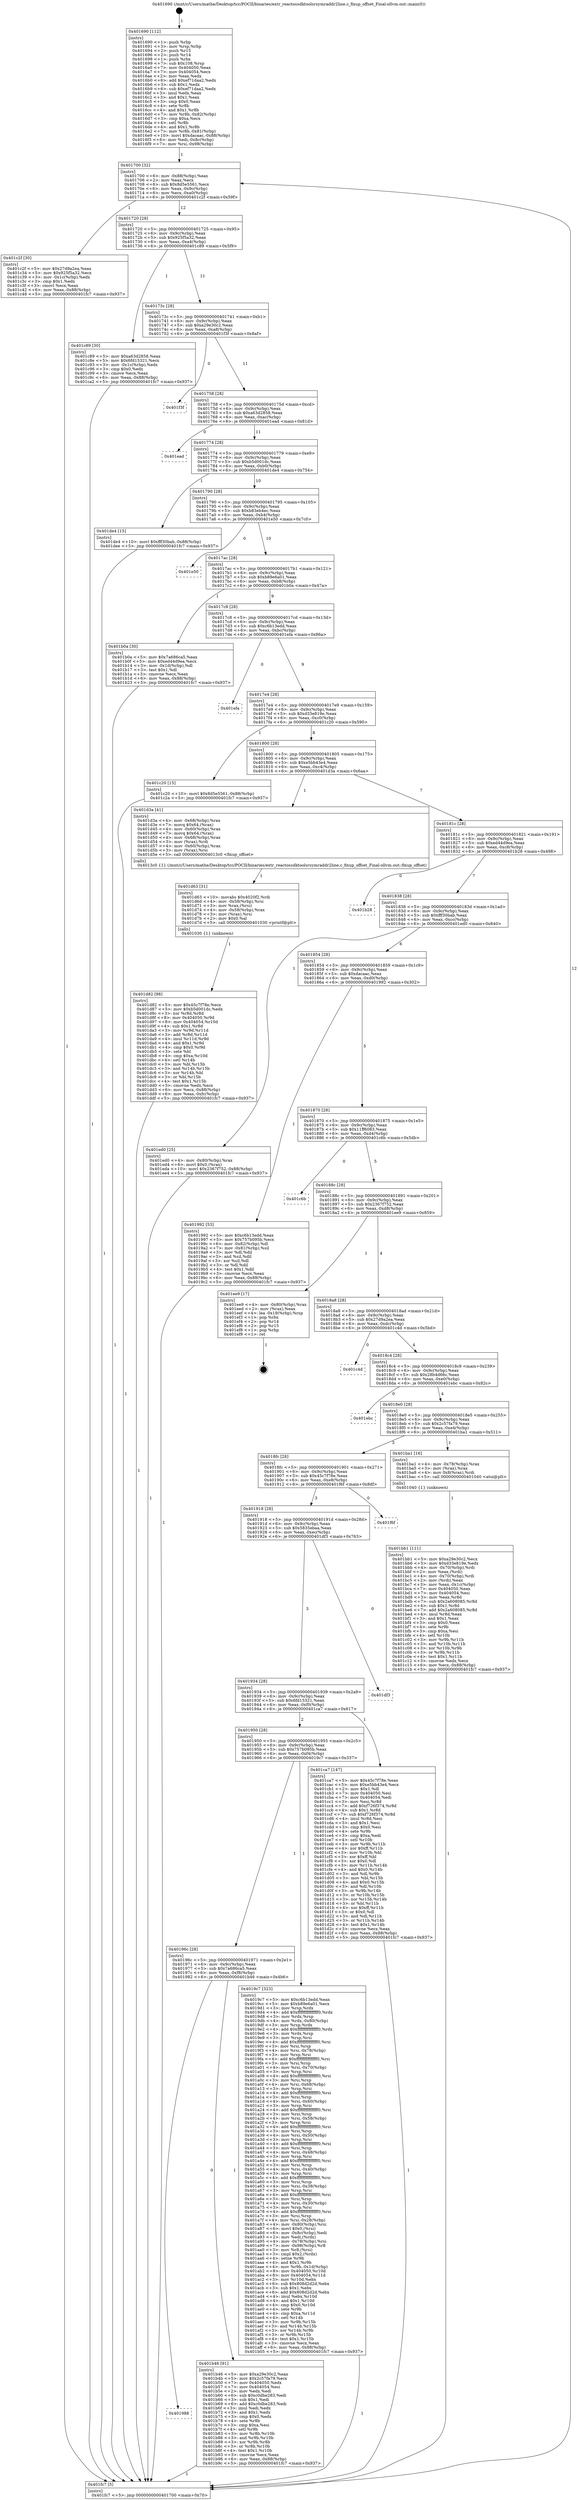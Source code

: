 digraph "0x401690" {
  label = "0x401690 (/mnt/c/Users/mathe/Desktop/tcc/POCII/binaries/extr_reactossdktoolsrsymraddr2line.c_fixup_offset_Final-ollvm.out::main(0))"
  labelloc = "t"
  node[shape=record]

  Entry [label="",width=0.3,height=0.3,shape=circle,fillcolor=black,style=filled]
  "0x401700" [label="{
     0x401700 [32]\l
     | [instrs]\l
     &nbsp;&nbsp;0x401700 \<+6\>: mov -0x88(%rbp),%eax\l
     &nbsp;&nbsp;0x401706 \<+2\>: mov %eax,%ecx\l
     &nbsp;&nbsp;0x401708 \<+6\>: sub $0x8d5e5561,%ecx\l
     &nbsp;&nbsp;0x40170e \<+6\>: mov %eax,-0x9c(%rbp)\l
     &nbsp;&nbsp;0x401714 \<+6\>: mov %ecx,-0xa0(%rbp)\l
     &nbsp;&nbsp;0x40171a \<+6\>: je 0000000000401c2f \<main+0x59f\>\l
  }"]
  "0x401c2f" [label="{
     0x401c2f [30]\l
     | [instrs]\l
     &nbsp;&nbsp;0x401c2f \<+5\>: mov $0x27d9a2ea,%eax\l
     &nbsp;&nbsp;0x401c34 \<+5\>: mov $0x925f5a32,%ecx\l
     &nbsp;&nbsp;0x401c39 \<+3\>: mov -0x1c(%rbp),%edx\l
     &nbsp;&nbsp;0x401c3c \<+3\>: cmp $0x1,%edx\l
     &nbsp;&nbsp;0x401c3f \<+3\>: cmovl %ecx,%eax\l
     &nbsp;&nbsp;0x401c42 \<+6\>: mov %eax,-0x88(%rbp)\l
     &nbsp;&nbsp;0x401c48 \<+5\>: jmp 0000000000401fc7 \<main+0x937\>\l
  }"]
  "0x401720" [label="{
     0x401720 [28]\l
     | [instrs]\l
     &nbsp;&nbsp;0x401720 \<+5\>: jmp 0000000000401725 \<main+0x95\>\l
     &nbsp;&nbsp;0x401725 \<+6\>: mov -0x9c(%rbp),%eax\l
     &nbsp;&nbsp;0x40172b \<+5\>: sub $0x925f5a32,%eax\l
     &nbsp;&nbsp;0x401730 \<+6\>: mov %eax,-0xa4(%rbp)\l
     &nbsp;&nbsp;0x401736 \<+6\>: je 0000000000401c89 \<main+0x5f9\>\l
  }"]
  Exit [label="",width=0.3,height=0.3,shape=circle,fillcolor=black,style=filled,peripheries=2]
  "0x401c89" [label="{
     0x401c89 [30]\l
     | [instrs]\l
     &nbsp;&nbsp;0x401c89 \<+5\>: mov $0xa63d2858,%eax\l
     &nbsp;&nbsp;0x401c8e \<+5\>: mov $0x6fd15321,%ecx\l
     &nbsp;&nbsp;0x401c93 \<+3\>: mov -0x1c(%rbp),%edx\l
     &nbsp;&nbsp;0x401c96 \<+3\>: cmp $0x0,%edx\l
     &nbsp;&nbsp;0x401c99 \<+3\>: cmove %ecx,%eax\l
     &nbsp;&nbsp;0x401c9c \<+6\>: mov %eax,-0x88(%rbp)\l
     &nbsp;&nbsp;0x401ca2 \<+5\>: jmp 0000000000401fc7 \<main+0x937\>\l
  }"]
  "0x40173c" [label="{
     0x40173c [28]\l
     | [instrs]\l
     &nbsp;&nbsp;0x40173c \<+5\>: jmp 0000000000401741 \<main+0xb1\>\l
     &nbsp;&nbsp;0x401741 \<+6\>: mov -0x9c(%rbp),%eax\l
     &nbsp;&nbsp;0x401747 \<+5\>: sub $0xa29e30c2,%eax\l
     &nbsp;&nbsp;0x40174c \<+6\>: mov %eax,-0xa8(%rbp)\l
     &nbsp;&nbsp;0x401752 \<+6\>: je 0000000000401f3f \<main+0x8af\>\l
  }"]
  "0x401d82" [label="{
     0x401d82 [98]\l
     | [instrs]\l
     &nbsp;&nbsp;0x401d82 \<+5\>: mov $0x45c7f78e,%ecx\l
     &nbsp;&nbsp;0x401d87 \<+5\>: mov $0xb5d001dc,%edx\l
     &nbsp;&nbsp;0x401d8c \<+3\>: xor %r8d,%r8d\l
     &nbsp;&nbsp;0x401d8f \<+8\>: mov 0x404050,%r9d\l
     &nbsp;&nbsp;0x401d97 \<+8\>: mov 0x404054,%r10d\l
     &nbsp;&nbsp;0x401d9f \<+4\>: sub $0x1,%r8d\l
     &nbsp;&nbsp;0x401da3 \<+3\>: mov %r9d,%r11d\l
     &nbsp;&nbsp;0x401da6 \<+3\>: add %r8d,%r11d\l
     &nbsp;&nbsp;0x401da9 \<+4\>: imul %r11d,%r9d\l
     &nbsp;&nbsp;0x401dad \<+4\>: and $0x1,%r9d\l
     &nbsp;&nbsp;0x401db1 \<+4\>: cmp $0x0,%r9d\l
     &nbsp;&nbsp;0x401db5 \<+3\>: sete %bl\l
     &nbsp;&nbsp;0x401db8 \<+4\>: cmp $0xa,%r10d\l
     &nbsp;&nbsp;0x401dbc \<+4\>: setl %r14b\l
     &nbsp;&nbsp;0x401dc0 \<+3\>: mov %bl,%r15b\l
     &nbsp;&nbsp;0x401dc3 \<+3\>: and %r14b,%r15b\l
     &nbsp;&nbsp;0x401dc6 \<+3\>: xor %r14b,%bl\l
     &nbsp;&nbsp;0x401dc9 \<+3\>: or %bl,%r15b\l
     &nbsp;&nbsp;0x401dcc \<+4\>: test $0x1,%r15b\l
     &nbsp;&nbsp;0x401dd0 \<+3\>: cmovne %edx,%ecx\l
     &nbsp;&nbsp;0x401dd3 \<+6\>: mov %ecx,-0x88(%rbp)\l
     &nbsp;&nbsp;0x401dd9 \<+6\>: mov %eax,-0xfc(%rbp)\l
     &nbsp;&nbsp;0x401ddf \<+5\>: jmp 0000000000401fc7 \<main+0x937\>\l
  }"]
  "0x401f3f" [label="{
     0x401f3f\l
  }", style=dashed]
  "0x401758" [label="{
     0x401758 [28]\l
     | [instrs]\l
     &nbsp;&nbsp;0x401758 \<+5\>: jmp 000000000040175d \<main+0xcd\>\l
     &nbsp;&nbsp;0x40175d \<+6\>: mov -0x9c(%rbp),%eax\l
     &nbsp;&nbsp;0x401763 \<+5\>: sub $0xa63d2858,%eax\l
     &nbsp;&nbsp;0x401768 \<+6\>: mov %eax,-0xac(%rbp)\l
     &nbsp;&nbsp;0x40176e \<+6\>: je 0000000000401ead \<main+0x81d\>\l
  }"]
  "0x401d63" [label="{
     0x401d63 [31]\l
     | [instrs]\l
     &nbsp;&nbsp;0x401d63 \<+10\>: movabs $0x4020f2,%rdi\l
     &nbsp;&nbsp;0x401d6d \<+4\>: mov -0x58(%rbp),%rsi\l
     &nbsp;&nbsp;0x401d71 \<+3\>: mov %rax,(%rsi)\l
     &nbsp;&nbsp;0x401d74 \<+4\>: mov -0x58(%rbp),%rax\l
     &nbsp;&nbsp;0x401d78 \<+3\>: mov (%rax),%rsi\l
     &nbsp;&nbsp;0x401d7b \<+2\>: mov $0x0,%al\l
     &nbsp;&nbsp;0x401d7d \<+5\>: call 0000000000401030 \<printf@plt\>\l
     | [calls]\l
     &nbsp;&nbsp;0x401030 \{1\} (unknown)\l
  }"]
  "0x401ead" [label="{
     0x401ead\l
  }", style=dashed]
  "0x401774" [label="{
     0x401774 [28]\l
     | [instrs]\l
     &nbsp;&nbsp;0x401774 \<+5\>: jmp 0000000000401779 \<main+0xe9\>\l
     &nbsp;&nbsp;0x401779 \<+6\>: mov -0x9c(%rbp),%eax\l
     &nbsp;&nbsp;0x40177f \<+5\>: sub $0xb5d001dc,%eax\l
     &nbsp;&nbsp;0x401784 \<+6\>: mov %eax,-0xb0(%rbp)\l
     &nbsp;&nbsp;0x40178a \<+6\>: je 0000000000401de4 \<main+0x754\>\l
  }"]
  "0x401bb1" [label="{
     0x401bb1 [111]\l
     | [instrs]\l
     &nbsp;&nbsp;0x401bb1 \<+5\>: mov $0xa29e30c2,%ecx\l
     &nbsp;&nbsp;0x401bb6 \<+5\>: mov $0xd33e819e,%edx\l
     &nbsp;&nbsp;0x401bbb \<+4\>: mov -0x70(%rbp),%rdi\l
     &nbsp;&nbsp;0x401bbf \<+2\>: mov %eax,(%rdi)\l
     &nbsp;&nbsp;0x401bc1 \<+4\>: mov -0x70(%rbp),%rdi\l
     &nbsp;&nbsp;0x401bc5 \<+2\>: mov (%rdi),%eax\l
     &nbsp;&nbsp;0x401bc7 \<+3\>: mov %eax,-0x1c(%rbp)\l
     &nbsp;&nbsp;0x401bca \<+7\>: mov 0x404050,%eax\l
     &nbsp;&nbsp;0x401bd1 \<+7\>: mov 0x404054,%esi\l
     &nbsp;&nbsp;0x401bd8 \<+3\>: mov %eax,%r8d\l
     &nbsp;&nbsp;0x401bdb \<+7\>: sub $0x2a608085,%r8d\l
     &nbsp;&nbsp;0x401be2 \<+4\>: sub $0x1,%r8d\l
     &nbsp;&nbsp;0x401be6 \<+7\>: add $0x2a608085,%r8d\l
     &nbsp;&nbsp;0x401bed \<+4\>: imul %r8d,%eax\l
     &nbsp;&nbsp;0x401bf1 \<+3\>: and $0x1,%eax\l
     &nbsp;&nbsp;0x401bf4 \<+3\>: cmp $0x0,%eax\l
     &nbsp;&nbsp;0x401bf7 \<+4\>: sete %r9b\l
     &nbsp;&nbsp;0x401bfb \<+3\>: cmp $0xa,%esi\l
     &nbsp;&nbsp;0x401bfe \<+4\>: setl %r10b\l
     &nbsp;&nbsp;0x401c02 \<+3\>: mov %r9b,%r11b\l
     &nbsp;&nbsp;0x401c05 \<+3\>: and %r10b,%r11b\l
     &nbsp;&nbsp;0x401c08 \<+3\>: xor %r10b,%r9b\l
     &nbsp;&nbsp;0x401c0b \<+3\>: or %r9b,%r11b\l
     &nbsp;&nbsp;0x401c0e \<+4\>: test $0x1,%r11b\l
     &nbsp;&nbsp;0x401c12 \<+3\>: cmovne %edx,%ecx\l
     &nbsp;&nbsp;0x401c15 \<+6\>: mov %ecx,-0x88(%rbp)\l
     &nbsp;&nbsp;0x401c1b \<+5\>: jmp 0000000000401fc7 \<main+0x937\>\l
  }"]
  "0x401de4" [label="{
     0x401de4 [15]\l
     | [instrs]\l
     &nbsp;&nbsp;0x401de4 \<+10\>: movl $0xfff30bab,-0x88(%rbp)\l
     &nbsp;&nbsp;0x401dee \<+5\>: jmp 0000000000401fc7 \<main+0x937\>\l
  }"]
  "0x401790" [label="{
     0x401790 [28]\l
     | [instrs]\l
     &nbsp;&nbsp;0x401790 \<+5\>: jmp 0000000000401795 \<main+0x105\>\l
     &nbsp;&nbsp;0x401795 \<+6\>: mov -0x9c(%rbp),%eax\l
     &nbsp;&nbsp;0x40179b \<+5\>: sub $0xb83eb4ec,%eax\l
     &nbsp;&nbsp;0x4017a0 \<+6\>: mov %eax,-0xb4(%rbp)\l
     &nbsp;&nbsp;0x4017a6 \<+6\>: je 0000000000401e50 \<main+0x7c0\>\l
  }"]
  "0x401988" [label="{
     0x401988\l
  }", style=dashed]
  "0x401e50" [label="{
     0x401e50\l
  }", style=dashed]
  "0x4017ac" [label="{
     0x4017ac [28]\l
     | [instrs]\l
     &nbsp;&nbsp;0x4017ac \<+5\>: jmp 00000000004017b1 \<main+0x121\>\l
     &nbsp;&nbsp;0x4017b1 \<+6\>: mov -0x9c(%rbp),%eax\l
     &nbsp;&nbsp;0x4017b7 \<+5\>: sub $0xb89e6a01,%eax\l
     &nbsp;&nbsp;0x4017bc \<+6\>: mov %eax,-0xb8(%rbp)\l
     &nbsp;&nbsp;0x4017c2 \<+6\>: je 0000000000401b0a \<main+0x47a\>\l
  }"]
  "0x401b46" [label="{
     0x401b46 [91]\l
     | [instrs]\l
     &nbsp;&nbsp;0x401b46 \<+5\>: mov $0xa29e30c2,%eax\l
     &nbsp;&nbsp;0x401b4b \<+5\>: mov $0x2c57fa79,%ecx\l
     &nbsp;&nbsp;0x401b50 \<+7\>: mov 0x404050,%edx\l
     &nbsp;&nbsp;0x401b57 \<+7\>: mov 0x404054,%esi\l
     &nbsp;&nbsp;0x401b5e \<+2\>: mov %edx,%edi\l
     &nbsp;&nbsp;0x401b60 \<+6\>: sub $0xc0dbe283,%edi\l
     &nbsp;&nbsp;0x401b66 \<+3\>: sub $0x1,%edi\l
     &nbsp;&nbsp;0x401b69 \<+6\>: add $0xc0dbe283,%edi\l
     &nbsp;&nbsp;0x401b6f \<+3\>: imul %edi,%edx\l
     &nbsp;&nbsp;0x401b72 \<+3\>: and $0x1,%edx\l
     &nbsp;&nbsp;0x401b75 \<+3\>: cmp $0x0,%edx\l
     &nbsp;&nbsp;0x401b78 \<+4\>: sete %r8b\l
     &nbsp;&nbsp;0x401b7c \<+3\>: cmp $0xa,%esi\l
     &nbsp;&nbsp;0x401b7f \<+4\>: setl %r9b\l
     &nbsp;&nbsp;0x401b83 \<+3\>: mov %r8b,%r10b\l
     &nbsp;&nbsp;0x401b86 \<+3\>: and %r9b,%r10b\l
     &nbsp;&nbsp;0x401b89 \<+3\>: xor %r9b,%r8b\l
     &nbsp;&nbsp;0x401b8c \<+3\>: or %r8b,%r10b\l
     &nbsp;&nbsp;0x401b8f \<+4\>: test $0x1,%r10b\l
     &nbsp;&nbsp;0x401b93 \<+3\>: cmovne %ecx,%eax\l
     &nbsp;&nbsp;0x401b96 \<+6\>: mov %eax,-0x88(%rbp)\l
     &nbsp;&nbsp;0x401b9c \<+5\>: jmp 0000000000401fc7 \<main+0x937\>\l
  }"]
  "0x401b0a" [label="{
     0x401b0a [30]\l
     | [instrs]\l
     &nbsp;&nbsp;0x401b0a \<+5\>: mov $0x7a686ca5,%eax\l
     &nbsp;&nbsp;0x401b0f \<+5\>: mov $0xed44d9ea,%ecx\l
     &nbsp;&nbsp;0x401b14 \<+3\>: mov -0x1d(%rbp),%dl\l
     &nbsp;&nbsp;0x401b17 \<+3\>: test $0x1,%dl\l
     &nbsp;&nbsp;0x401b1a \<+3\>: cmovne %ecx,%eax\l
     &nbsp;&nbsp;0x401b1d \<+6\>: mov %eax,-0x88(%rbp)\l
     &nbsp;&nbsp;0x401b23 \<+5\>: jmp 0000000000401fc7 \<main+0x937\>\l
  }"]
  "0x4017c8" [label="{
     0x4017c8 [28]\l
     | [instrs]\l
     &nbsp;&nbsp;0x4017c8 \<+5\>: jmp 00000000004017cd \<main+0x13d\>\l
     &nbsp;&nbsp;0x4017cd \<+6\>: mov -0x9c(%rbp),%eax\l
     &nbsp;&nbsp;0x4017d3 \<+5\>: sub $0xc6b13edd,%eax\l
     &nbsp;&nbsp;0x4017d8 \<+6\>: mov %eax,-0xbc(%rbp)\l
     &nbsp;&nbsp;0x4017de \<+6\>: je 0000000000401efa \<main+0x86a\>\l
  }"]
  "0x40196c" [label="{
     0x40196c [28]\l
     | [instrs]\l
     &nbsp;&nbsp;0x40196c \<+5\>: jmp 0000000000401971 \<main+0x2e1\>\l
     &nbsp;&nbsp;0x401971 \<+6\>: mov -0x9c(%rbp),%eax\l
     &nbsp;&nbsp;0x401977 \<+5\>: sub $0x7a686ca5,%eax\l
     &nbsp;&nbsp;0x40197c \<+6\>: mov %eax,-0xf8(%rbp)\l
     &nbsp;&nbsp;0x401982 \<+6\>: je 0000000000401b46 \<main+0x4b6\>\l
  }"]
  "0x401efa" [label="{
     0x401efa\l
  }", style=dashed]
  "0x4017e4" [label="{
     0x4017e4 [28]\l
     | [instrs]\l
     &nbsp;&nbsp;0x4017e4 \<+5\>: jmp 00000000004017e9 \<main+0x159\>\l
     &nbsp;&nbsp;0x4017e9 \<+6\>: mov -0x9c(%rbp),%eax\l
     &nbsp;&nbsp;0x4017ef \<+5\>: sub $0xd33e819e,%eax\l
     &nbsp;&nbsp;0x4017f4 \<+6\>: mov %eax,-0xc0(%rbp)\l
     &nbsp;&nbsp;0x4017fa \<+6\>: je 0000000000401c20 \<main+0x590\>\l
  }"]
  "0x4019c7" [label="{
     0x4019c7 [323]\l
     | [instrs]\l
     &nbsp;&nbsp;0x4019c7 \<+5\>: mov $0xc6b13edd,%eax\l
     &nbsp;&nbsp;0x4019cc \<+5\>: mov $0xb89e6a01,%ecx\l
     &nbsp;&nbsp;0x4019d1 \<+3\>: mov %rsp,%rdx\l
     &nbsp;&nbsp;0x4019d4 \<+4\>: add $0xfffffffffffffff0,%rdx\l
     &nbsp;&nbsp;0x4019d8 \<+3\>: mov %rdx,%rsp\l
     &nbsp;&nbsp;0x4019db \<+4\>: mov %rdx,-0x80(%rbp)\l
     &nbsp;&nbsp;0x4019df \<+3\>: mov %rsp,%rdx\l
     &nbsp;&nbsp;0x4019e2 \<+4\>: add $0xfffffffffffffff0,%rdx\l
     &nbsp;&nbsp;0x4019e6 \<+3\>: mov %rdx,%rsp\l
     &nbsp;&nbsp;0x4019e9 \<+3\>: mov %rsp,%rsi\l
     &nbsp;&nbsp;0x4019ec \<+4\>: add $0xfffffffffffffff0,%rsi\l
     &nbsp;&nbsp;0x4019f0 \<+3\>: mov %rsi,%rsp\l
     &nbsp;&nbsp;0x4019f3 \<+4\>: mov %rsi,-0x78(%rbp)\l
     &nbsp;&nbsp;0x4019f7 \<+3\>: mov %rsp,%rsi\l
     &nbsp;&nbsp;0x4019fa \<+4\>: add $0xfffffffffffffff0,%rsi\l
     &nbsp;&nbsp;0x4019fe \<+3\>: mov %rsi,%rsp\l
     &nbsp;&nbsp;0x401a01 \<+4\>: mov %rsi,-0x70(%rbp)\l
     &nbsp;&nbsp;0x401a05 \<+3\>: mov %rsp,%rsi\l
     &nbsp;&nbsp;0x401a08 \<+4\>: add $0xfffffffffffffff0,%rsi\l
     &nbsp;&nbsp;0x401a0c \<+3\>: mov %rsi,%rsp\l
     &nbsp;&nbsp;0x401a0f \<+4\>: mov %rsi,-0x68(%rbp)\l
     &nbsp;&nbsp;0x401a13 \<+3\>: mov %rsp,%rsi\l
     &nbsp;&nbsp;0x401a16 \<+4\>: add $0xfffffffffffffff0,%rsi\l
     &nbsp;&nbsp;0x401a1a \<+3\>: mov %rsi,%rsp\l
     &nbsp;&nbsp;0x401a1d \<+4\>: mov %rsi,-0x60(%rbp)\l
     &nbsp;&nbsp;0x401a21 \<+3\>: mov %rsp,%rsi\l
     &nbsp;&nbsp;0x401a24 \<+4\>: add $0xfffffffffffffff0,%rsi\l
     &nbsp;&nbsp;0x401a28 \<+3\>: mov %rsi,%rsp\l
     &nbsp;&nbsp;0x401a2b \<+4\>: mov %rsi,-0x58(%rbp)\l
     &nbsp;&nbsp;0x401a2f \<+3\>: mov %rsp,%rsi\l
     &nbsp;&nbsp;0x401a32 \<+4\>: add $0xfffffffffffffff0,%rsi\l
     &nbsp;&nbsp;0x401a36 \<+3\>: mov %rsi,%rsp\l
     &nbsp;&nbsp;0x401a39 \<+4\>: mov %rsi,-0x50(%rbp)\l
     &nbsp;&nbsp;0x401a3d \<+3\>: mov %rsp,%rsi\l
     &nbsp;&nbsp;0x401a40 \<+4\>: add $0xfffffffffffffff0,%rsi\l
     &nbsp;&nbsp;0x401a44 \<+3\>: mov %rsi,%rsp\l
     &nbsp;&nbsp;0x401a47 \<+4\>: mov %rsi,-0x48(%rbp)\l
     &nbsp;&nbsp;0x401a4b \<+3\>: mov %rsp,%rsi\l
     &nbsp;&nbsp;0x401a4e \<+4\>: add $0xfffffffffffffff0,%rsi\l
     &nbsp;&nbsp;0x401a52 \<+3\>: mov %rsi,%rsp\l
     &nbsp;&nbsp;0x401a55 \<+4\>: mov %rsi,-0x40(%rbp)\l
     &nbsp;&nbsp;0x401a59 \<+3\>: mov %rsp,%rsi\l
     &nbsp;&nbsp;0x401a5c \<+4\>: add $0xfffffffffffffff0,%rsi\l
     &nbsp;&nbsp;0x401a60 \<+3\>: mov %rsi,%rsp\l
     &nbsp;&nbsp;0x401a63 \<+4\>: mov %rsi,-0x38(%rbp)\l
     &nbsp;&nbsp;0x401a67 \<+3\>: mov %rsp,%rsi\l
     &nbsp;&nbsp;0x401a6a \<+4\>: add $0xfffffffffffffff0,%rsi\l
     &nbsp;&nbsp;0x401a6e \<+3\>: mov %rsi,%rsp\l
     &nbsp;&nbsp;0x401a71 \<+4\>: mov %rsi,-0x30(%rbp)\l
     &nbsp;&nbsp;0x401a75 \<+3\>: mov %rsp,%rsi\l
     &nbsp;&nbsp;0x401a78 \<+4\>: add $0xfffffffffffffff0,%rsi\l
     &nbsp;&nbsp;0x401a7c \<+3\>: mov %rsi,%rsp\l
     &nbsp;&nbsp;0x401a7f \<+4\>: mov %rsi,-0x28(%rbp)\l
     &nbsp;&nbsp;0x401a83 \<+4\>: mov -0x80(%rbp),%rsi\l
     &nbsp;&nbsp;0x401a87 \<+6\>: movl $0x0,(%rsi)\l
     &nbsp;&nbsp;0x401a8d \<+6\>: mov -0x8c(%rbp),%edi\l
     &nbsp;&nbsp;0x401a93 \<+2\>: mov %edi,(%rdx)\l
     &nbsp;&nbsp;0x401a95 \<+4\>: mov -0x78(%rbp),%rsi\l
     &nbsp;&nbsp;0x401a99 \<+7\>: mov -0x98(%rbp),%r8\l
     &nbsp;&nbsp;0x401aa0 \<+3\>: mov %r8,(%rsi)\l
     &nbsp;&nbsp;0x401aa3 \<+3\>: cmpl $0x2,(%rdx)\l
     &nbsp;&nbsp;0x401aa6 \<+4\>: setne %r9b\l
     &nbsp;&nbsp;0x401aaa \<+4\>: and $0x1,%r9b\l
     &nbsp;&nbsp;0x401aae \<+4\>: mov %r9b,-0x1d(%rbp)\l
     &nbsp;&nbsp;0x401ab2 \<+8\>: mov 0x404050,%r10d\l
     &nbsp;&nbsp;0x401aba \<+8\>: mov 0x404054,%r11d\l
     &nbsp;&nbsp;0x401ac2 \<+3\>: mov %r10d,%ebx\l
     &nbsp;&nbsp;0x401ac5 \<+6\>: sub $0x808d2d2d,%ebx\l
     &nbsp;&nbsp;0x401acb \<+3\>: sub $0x1,%ebx\l
     &nbsp;&nbsp;0x401ace \<+6\>: add $0x808d2d2d,%ebx\l
     &nbsp;&nbsp;0x401ad4 \<+4\>: imul %ebx,%r10d\l
     &nbsp;&nbsp;0x401ad8 \<+4\>: and $0x1,%r10d\l
     &nbsp;&nbsp;0x401adc \<+4\>: cmp $0x0,%r10d\l
     &nbsp;&nbsp;0x401ae0 \<+4\>: sete %r9b\l
     &nbsp;&nbsp;0x401ae4 \<+4\>: cmp $0xa,%r11d\l
     &nbsp;&nbsp;0x401ae8 \<+4\>: setl %r14b\l
     &nbsp;&nbsp;0x401aec \<+3\>: mov %r9b,%r15b\l
     &nbsp;&nbsp;0x401aef \<+3\>: and %r14b,%r15b\l
     &nbsp;&nbsp;0x401af2 \<+3\>: xor %r14b,%r9b\l
     &nbsp;&nbsp;0x401af5 \<+3\>: or %r9b,%r15b\l
     &nbsp;&nbsp;0x401af8 \<+4\>: test $0x1,%r15b\l
     &nbsp;&nbsp;0x401afc \<+3\>: cmovne %ecx,%eax\l
     &nbsp;&nbsp;0x401aff \<+6\>: mov %eax,-0x88(%rbp)\l
     &nbsp;&nbsp;0x401b05 \<+5\>: jmp 0000000000401fc7 \<main+0x937\>\l
  }"]
  "0x401c20" [label="{
     0x401c20 [15]\l
     | [instrs]\l
     &nbsp;&nbsp;0x401c20 \<+10\>: movl $0x8d5e5561,-0x88(%rbp)\l
     &nbsp;&nbsp;0x401c2a \<+5\>: jmp 0000000000401fc7 \<main+0x937\>\l
  }"]
  "0x401800" [label="{
     0x401800 [28]\l
     | [instrs]\l
     &nbsp;&nbsp;0x401800 \<+5\>: jmp 0000000000401805 \<main+0x175\>\l
     &nbsp;&nbsp;0x401805 \<+6\>: mov -0x9c(%rbp),%eax\l
     &nbsp;&nbsp;0x40180b \<+5\>: sub $0xe5bb43e4,%eax\l
     &nbsp;&nbsp;0x401810 \<+6\>: mov %eax,-0xc4(%rbp)\l
     &nbsp;&nbsp;0x401816 \<+6\>: je 0000000000401d3a \<main+0x6aa\>\l
  }"]
  "0x401950" [label="{
     0x401950 [28]\l
     | [instrs]\l
     &nbsp;&nbsp;0x401950 \<+5\>: jmp 0000000000401955 \<main+0x2c5\>\l
     &nbsp;&nbsp;0x401955 \<+6\>: mov -0x9c(%rbp),%eax\l
     &nbsp;&nbsp;0x40195b \<+5\>: sub $0x757b095b,%eax\l
     &nbsp;&nbsp;0x401960 \<+6\>: mov %eax,-0xf4(%rbp)\l
     &nbsp;&nbsp;0x401966 \<+6\>: je 00000000004019c7 \<main+0x337\>\l
  }"]
  "0x401d3a" [label="{
     0x401d3a [41]\l
     | [instrs]\l
     &nbsp;&nbsp;0x401d3a \<+4\>: mov -0x68(%rbp),%rax\l
     &nbsp;&nbsp;0x401d3e \<+7\>: movq $0x64,(%rax)\l
     &nbsp;&nbsp;0x401d45 \<+4\>: mov -0x60(%rbp),%rax\l
     &nbsp;&nbsp;0x401d49 \<+7\>: movq $0x64,(%rax)\l
     &nbsp;&nbsp;0x401d50 \<+4\>: mov -0x68(%rbp),%rax\l
     &nbsp;&nbsp;0x401d54 \<+3\>: mov (%rax),%rdi\l
     &nbsp;&nbsp;0x401d57 \<+4\>: mov -0x60(%rbp),%rax\l
     &nbsp;&nbsp;0x401d5b \<+3\>: mov (%rax),%rsi\l
     &nbsp;&nbsp;0x401d5e \<+5\>: call 00000000004013c0 \<fixup_offset\>\l
     | [calls]\l
     &nbsp;&nbsp;0x4013c0 \{1\} (/mnt/c/Users/mathe/Desktop/tcc/POCII/binaries/extr_reactossdktoolsrsymraddr2line.c_fixup_offset_Final-ollvm.out::fixup_offset)\l
  }"]
  "0x40181c" [label="{
     0x40181c [28]\l
     | [instrs]\l
     &nbsp;&nbsp;0x40181c \<+5\>: jmp 0000000000401821 \<main+0x191\>\l
     &nbsp;&nbsp;0x401821 \<+6\>: mov -0x9c(%rbp),%eax\l
     &nbsp;&nbsp;0x401827 \<+5\>: sub $0xed44d9ea,%eax\l
     &nbsp;&nbsp;0x40182c \<+6\>: mov %eax,-0xc8(%rbp)\l
     &nbsp;&nbsp;0x401832 \<+6\>: je 0000000000401b28 \<main+0x498\>\l
  }"]
  "0x401ca7" [label="{
     0x401ca7 [147]\l
     | [instrs]\l
     &nbsp;&nbsp;0x401ca7 \<+5\>: mov $0x45c7f78e,%eax\l
     &nbsp;&nbsp;0x401cac \<+5\>: mov $0xe5bb43e4,%ecx\l
     &nbsp;&nbsp;0x401cb1 \<+2\>: mov $0x1,%dl\l
     &nbsp;&nbsp;0x401cb3 \<+7\>: mov 0x404050,%esi\l
     &nbsp;&nbsp;0x401cba \<+7\>: mov 0x404054,%edi\l
     &nbsp;&nbsp;0x401cc1 \<+3\>: mov %esi,%r8d\l
     &nbsp;&nbsp;0x401cc4 \<+7\>: add $0xf726f374,%r8d\l
     &nbsp;&nbsp;0x401ccb \<+4\>: sub $0x1,%r8d\l
     &nbsp;&nbsp;0x401ccf \<+7\>: sub $0xf726f374,%r8d\l
     &nbsp;&nbsp;0x401cd6 \<+4\>: imul %r8d,%esi\l
     &nbsp;&nbsp;0x401cda \<+3\>: and $0x1,%esi\l
     &nbsp;&nbsp;0x401cdd \<+3\>: cmp $0x0,%esi\l
     &nbsp;&nbsp;0x401ce0 \<+4\>: sete %r9b\l
     &nbsp;&nbsp;0x401ce4 \<+3\>: cmp $0xa,%edi\l
     &nbsp;&nbsp;0x401ce7 \<+4\>: setl %r10b\l
     &nbsp;&nbsp;0x401ceb \<+3\>: mov %r9b,%r11b\l
     &nbsp;&nbsp;0x401cee \<+4\>: xor $0xff,%r11b\l
     &nbsp;&nbsp;0x401cf2 \<+3\>: mov %r10b,%bl\l
     &nbsp;&nbsp;0x401cf5 \<+3\>: xor $0xff,%bl\l
     &nbsp;&nbsp;0x401cf8 \<+3\>: xor $0x0,%dl\l
     &nbsp;&nbsp;0x401cfb \<+3\>: mov %r11b,%r14b\l
     &nbsp;&nbsp;0x401cfe \<+4\>: and $0x0,%r14b\l
     &nbsp;&nbsp;0x401d02 \<+3\>: and %dl,%r9b\l
     &nbsp;&nbsp;0x401d05 \<+3\>: mov %bl,%r15b\l
     &nbsp;&nbsp;0x401d08 \<+4\>: and $0x0,%r15b\l
     &nbsp;&nbsp;0x401d0c \<+3\>: and %dl,%r10b\l
     &nbsp;&nbsp;0x401d0f \<+3\>: or %r9b,%r14b\l
     &nbsp;&nbsp;0x401d12 \<+3\>: or %r10b,%r15b\l
     &nbsp;&nbsp;0x401d15 \<+3\>: xor %r15b,%r14b\l
     &nbsp;&nbsp;0x401d18 \<+3\>: or %bl,%r11b\l
     &nbsp;&nbsp;0x401d1b \<+4\>: xor $0xff,%r11b\l
     &nbsp;&nbsp;0x401d1f \<+3\>: or $0x0,%dl\l
     &nbsp;&nbsp;0x401d22 \<+3\>: and %dl,%r11b\l
     &nbsp;&nbsp;0x401d25 \<+3\>: or %r11b,%r14b\l
     &nbsp;&nbsp;0x401d28 \<+4\>: test $0x1,%r14b\l
     &nbsp;&nbsp;0x401d2c \<+3\>: cmovne %ecx,%eax\l
     &nbsp;&nbsp;0x401d2f \<+6\>: mov %eax,-0x88(%rbp)\l
     &nbsp;&nbsp;0x401d35 \<+5\>: jmp 0000000000401fc7 \<main+0x937\>\l
  }"]
  "0x401b28" [label="{
     0x401b28\l
  }", style=dashed]
  "0x401838" [label="{
     0x401838 [28]\l
     | [instrs]\l
     &nbsp;&nbsp;0x401838 \<+5\>: jmp 000000000040183d \<main+0x1ad\>\l
     &nbsp;&nbsp;0x40183d \<+6\>: mov -0x9c(%rbp),%eax\l
     &nbsp;&nbsp;0x401843 \<+5\>: sub $0xfff30bab,%eax\l
     &nbsp;&nbsp;0x401848 \<+6\>: mov %eax,-0xcc(%rbp)\l
     &nbsp;&nbsp;0x40184e \<+6\>: je 0000000000401ed0 \<main+0x840\>\l
  }"]
  "0x401934" [label="{
     0x401934 [28]\l
     | [instrs]\l
     &nbsp;&nbsp;0x401934 \<+5\>: jmp 0000000000401939 \<main+0x2a9\>\l
     &nbsp;&nbsp;0x401939 \<+6\>: mov -0x9c(%rbp),%eax\l
     &nbsp;&nbsp;0x40193f \<+5\>: sub $0x6fd15321,%eax\l
     &nbsp;&nbsp;0x401944 \<+6\>: mov %eax,-0xf0(%rbp)\l
     &nbsp;&nbsp;0x40194a \<+6\>: je 0000000000401ca7 \<main+0x617\>\l
  }"]
  "0x401ed0" [label="{
     0x401ed0 [25]\l
     | [instrs]\l
     &nbsp;&nbsp;0x401ed0 \<+4\>: mov -0x80(%rbp),%rax\l
     &nbsp;&nbsp;0x401ed4 \<+6\>: movl $0x0,(%rax)\l
     &nbsp;&nbsp;0x401eda \<+10\>: movl $0x2367f752,-0x88(%rbp)\l
     &nbsp;&nbsp;0x401ee4 \<+5\>: jmp 0000000000401fc7 \<main+0x937\>\l
  }"]
  "0x401854" [label="{
     0x401854 [28]\l
     | [instrs]\l
     &nbsp;&nbsp;0x401854 \<+5\>: jmp 0000000000401859 \<main+0x1c9\>\l
     &nbsp;&nbsp;0x401859 \<+6\>: mov -0x9c(%rbp),%eax\l
     &nbsp;&nbsp;0x40185f \<+5\>: sub $0xdacaac,%eax\l
     &nbsp;&nbsp;0x401864 \<+6\>: mov %eax,-0xd0(%rbp)\l
     &nbsp;&nbsp;0x40186a \<+6\>: je 0000000000401992 \<main+0x302\>\l
  }"]
  "0x401df3" [label="{
     0x401df3\l
  }", style=dashed]
  "0x401992" [label="{
     0x401992 [53]\l
     | [instrs]\l
     &nbsp;&nbsp;0x401992 \<+5\>: mov $0xc6b13edd,%eax\l
     &nbsp;&nbsp;0x401997 \<+5\>: mov $0x757b095b,%ecx\l
     &nbsp;&nbsp;0x40199c \<+6\>: mov -0x82(%rbp),%dl\l
     &nbsp;&nbsp;0x4019a2 \<+7\>: mov -0x81(%rbp),%sil\l
     &nbsp;&nbsp;0x4019a9 \<+3\>: mov %dl,%dil\l
     &nbsp;&nbsp;0x4019ac \<+3\>: and %sil,%dil\l
     &nbsp;&nbsp;0x4019af \<+3\>: xor %sil,%dl\l
     &nbsp;&nbsp;0x4019b2 \<+3\>: or %dl,%dil\l
     &nbsp;&nbsp;0x4019b5 \<+4\>: test $0x1,%dil\l
     &nbsp;&nbsp;0x4019b9 \<+3\>: cmovne %ecx,%eax\l
     &nbsp;&nbsp;0x4019bc \<+6\>: mov %eax,-0x88(%rbp)\l
     &nbsp;&nbsp;0x4019c2 \<+5\>: jmp 0000000000401fc7 \<main+0x937\>\l
  }"]
  "0x401870" [label="{
     0x401870 [28]\l
     | [instrs]\l
     &nbsp;&nbsp;0x401870 \<+5\>: jmp 0000000000401875 \<main+0x1e5\>\l
     &nbsp;&nbsp;0x401875 \<+6\>: mov -0x9c(%rbp),%eax\l
     &nbsp;&nbsp;0x40187b \<+5\>: sub $0x11ff6083,%eax\l
     &nbsp;&nbsp;0x401880 \<+6\>: mov %eax,-0xd4(%rbp)\l
     &nbsp;&nbsp;0x401886 \<+6\>: je 0000000000401c6b \<main+0x5db\>\l
  }"]
  "0x401fc7" [label="{
     0x401fc7 [5]\l
     | [instrs]\l
     &nbsp;&nbsp;0x401fc7 \<+5\>: jmp 0000000000401700 \<main+0x70\>\l
  }"]
  "0x401690" [label="{
     0x401690 [112]\l
     | [instrs]\l
     &nbsp;&nbsp;0x401690 \<+1\>: push %rbp\l
     &nbsp;&nbsp;0x401691 \<+3\>: mov %rsp,%rbp\l
     &nbsp;&nbsp;0x401694 \<+2\>: push %r15\l
     &nbsp;&nbsp;0x401696 \<+2\>: push %r14\l
     &nbsp;&nbsp;0x401698 \<+1\>: push %rbx\l
     &nbsp;&nbsp;0x401699 \<+7\>: sub $0x108,%rsp\l
     &nbsp;&nbsp;0x4016a0 \<+7\>: mov 0x404050,%eax\l
     &nbsp;&nbsp;0x4016a7 \<+7\>: mov 0x404054,%ecx\l
     &nbsp;&nbsp;0x4016ae \<+2\>: mov %eax,%edx\l
     &nbsp;&nbsp;0x4016b0 \<+6\>: add $0xef71daa2,%edx\l
     &nbsp;&nbsp;0x4016b6 \<+3\>: sub $0x1,%edx\l
     &nbsp;&nbsp;0x4016b9 \<+6\>: sub $0xef71daa2,%edx\l
     &nbsp;&nbsp;0x4016bf \<+3\>: imul %edx,%eax\l
     &nbsp;&nbsp;0x4016c2 \<+3\>: and $0x1,%eax\l
     &nbsp;&nbsp;0x4016c5 \<+3\>: cmp $0x0,%eax\l
     &nbsp;&nbsp;0x4016c8 \<+4\>: sete %r8b\l
     &nbsp;&nbsp;0x4016cc \<+4\>: and $0x1,%r8b\l
     &nbsp;&nbsp;0x4016d0 \<+7\>: mov %r8b,-0x82(%rbp)\l
     &nbsp;&nbsp;0x4016d7 \<+3\>: cmp $0xa,%ecx\l
     &nbsp;&nbsp;0x4016da \<+4\>: setl %r8b\l
     &nbsp;&nbsp;0x4016de \<+4\>: and $0x1,%r8b\l
     &nbsp;&nbsp;0x4016e2 \<+7\>: mov %r8b,-0x81(%rbp)\l
     &nbsp;&nbsp;0x4016e9 \<+10\>: movl $0xdacaac,-0x88(%rbp)\l
     &nbsp;&nbsp;0x4016f3 \<+6\>: mov %edi,-0x8c(%rbp)\l
     &nbsp;&nbsp;0x4016f9 \<+7\>: mov %rsi,-0x98(%rbp)\l
  }"]
  "0x401918" [label="{
     0x401918 [28]\l
     | [instrs]\l
     &nbsp;&nbsp;0x401918 \<+5\>: jmp 000000000040191d \<main+0x28d\>\l
     &nbsp;&nbsp;0x40191d \<+6\>: mov -0x9c(%rbp),%eax\l
     &nbsp;&nbsp;0x401923 \<+5\>: sub $0x5835ebaa,%eax\l
     &nbsp;&nbsp;0x401928 \<+6\>: mov %eax,-0xec(%rbp)\l
     &nbsp;&nbsp;0x40192e \<+6\>: je 0000000000401df3 \<main+0x763\>\l
  }"]
  "0x401c6b" [label="{
     0x401c6b\l
  }", style=dashed]
  "0x40188c" [label="{
     0x40188c [28]\l
     | [instrs]\l
     &nbsp;&nbsp;0x40188c \<+5\>: jmp 0000000000401891 \<main+0x201\>\l
     &nbsp;&nbsp;0x401891 \<+6\>: mov -0x9c(%rbp),%eax\l
     &nbsp;&nbsp;0x401897 \<+5\>: sub $0x2367f752,%eax\l
     &nbsp;&nbsp;0x40189c \<+6\>: mov %eax,-0xd8(%rbp)\l
     &nbsp;&nbsp;0x4018a2 \<+6\>: je 0000000000401ee9 \<main+0x859\>\l
  }"]
  "0x401f6f" [label="{
     0x401f6f\l
  }", style=dashed]
  "0x401ee9" [label="{
     0x401ee9 [17]\l
     | [instrs]\l
     &nbsp;&nbsp;0x401ee9 \<+4\>: mov -0x80(%rbp),%rax\l
     &nbsp;&nbsp;0x401eed \<+2\>: mov (%rax),%eax\l
     &nbsp;&nbsp;0x401eef \<+4\>: lea -0x18(%rbp),%rsp\l
     &nbsp;&nbsp;0x401ef3 \<+1\>: pop %rbx\l
     &nbsp;&nbsp;0x401ef4 \<+2\>: pop %r14\l
     &nbsp;&nbsp;0x401ef6 \<+2\>: pop %r15\l
     &nbsp;&nbsp;0x401ef8 \<+1\>: pop %rbp\l
     &nbsp;&nbsp;0x401ef9 \<+1\>: ret\l
  }"]
  "0x4018a8" [label="{
     0x4018a8 [28]\l
     | [instrs]\l
     &nbsp;&nbsp;0x4018a8 \<+5\>: jmp 00000000004018ad \<main+0x21d\>\l
     &nbsp;&nbsp;0x4018ad \<+6\>: mov -0x9c(%rbp),%eax\l
     &nbsp;&nbsp;0x4018b3 \<+5\>: sub $0x27d9a2ea,%eax\l
     &nbsp;&nbsp;0x4018b8 \<+6\>: mov %eax,-0xdc(%rbp)\l
     &nbsp;&nbsp;0x4018be \<+6\>: je 0000000000401c4d \<main+0x5bd\>\l
  }"]
  "0x4018fc" [label="{
     0x4018fc [28]\l
     | [instrs]\l
     &nbsp;&nbsp;0x4018fc \<+5\>: jmp 0000000000401901 \<main+0x271\>\l
     &nbsp;&nbsp;0x401901 \<+6\>: mov -0x9c(%rbp),%eax\l
     &nbsp;&nbsp;0x401907 \<+5\>: sub $0x45c7f78e,%eax\l
     &nbsp;&nbsp;0x40190c \<+6\>: mov %eax,-0xe8(%rbp)\l
     &nbsp;&nbsp;0x401912 \<+6\>: je 0000000000401f6f \<main+0x8df\>\l
  }"]
  "0x401c4d" [label="{
     0x401c4d\l
  }", style=dashed]
  "0x4018c4" [label="{
     0x4018c4 [28]\l
     | [instrs]\l
     &nbsp;&nbsp;0x4018c4 \<+5\>: jmp 00000000004018c9 \<main+0x239\>\l
     &nbsp;&nbsp;0x4018c9 \<+6\>: mov -0x9c(%rbp),%eax\l
     &nbsp;&nbsp;0x4018cf \<+5\>: sub $0x28b4d66c,%eax\l
     &nbsp;&nbsp;0x4018d4 \<+6\>: mov %eax,-0xe0(%rbp)\l
     &nbsp;&nbsp;0x4018da \<+6\>: je 0000000000401ebc \<main+0x82c\>\l
  }"]
  "0x401ba1" [label="{
     0x401ba1 [16]\l
     | [instrs]\l
     &nbsp;&nbsp;0x401ba1 \<+4\>: mov -0x78(%rbp),%rax\l
     &nbsp;&nbsp;0x401ba5 \<+3\>: mov (%rax),%rax\l
     &nbsp;&nbsp;0x401ba8 \<+4\>: mov 0x8(%rax),%rdi\l
     &nbsp;&nbsp;0x401bac \<+5\>: call 0000000000401040 \<atoi@plt\>\l
     | [calls]\l
     &nbsp;&nbsp;0x401040 \{1\} (unknown)\l
  }"]
  "0x401ebc" [label="{
     0x401ebc\l
  }", style=dashed]
  "0x4018e0" [label="{
     0x4018e0 [28]\l
     | [instrs]\l
     &nbsp;&nbsp;0x4018e0 \<+5\>: jmp 00000000004018e5 \<main+0x255\>\l
     &nbsp;&nbsp;0x4018e5 \<+6\>: mov -0x9c(%rbp),%eax\l
     &nbsp;&nbsp;0x4018eb \<+5\>: sub $0x2c57fa79,%eax\l
     &nbsp;&nbsp;0x4018f0 \<+6\>: mov %eax,-0xe4(%rbp)\l
     &nbsp;&nbsp;0x4018f6 \<+6\>: je 0000000000401ba1 \<main+0x511\>\l
  }"]
  Entry -> "0x401690" [label=" 1"]
  "0x401700" -> "0x401c2f" [label=" 1"]
  "0x401700" -> "0x401720" [label=" 12"]
  "0x401ee9" -> Exit [label=" 1"]
  "0x401720" -> "0x401c89" [label=" 1"]
  "0x401720" -> "0x40173c" [label=" 11"]
  "0x401ed0" -> "0x401fc7" [label=" 1"]
  "0x40173c" -> "0x401f3f" [label=" 0"]
  "0x40173c" -> "0x401758" [label=" 11"]
  "0x401de4" -> "0x401fc7" [label=" 1"]
  "0x401758" -> "0x401ead" [label=" 0"]
  "0x401758" -> "0x401774" [label=" 11"]
  "0x401d82" -> "0x401fc7" [label=" 1"]
  "0x401774" -> "0x401de4" [label=" 1"]
  "0x401774" -> "0x401790" [label=" 10"]
  "0x401d63" -> "0x401d82" [label=" 1"]
  "0x401790" -> "0x401e50" [label=" 0"]
  "0x401790" -> "0x4017ac" [label=" 10"]
  "0x401d3a" -> "0x401d63" [label=" 1"]
  "0x4017ac" -> "0x401b0a" [label=" 1"]
  "0x4017ac" -> "0x4017c8" [label=" 9"]
  "0x401ca7" -> "0x401fc7" [label=" 1"]
  "0x4017c8" -> "0x401efa" [label=" 0"]
  "0x4017c8" -> "0x4017e4" [label=" 9"]
  "0x401c20" -> "0x401fc7" [label=" 1"]
  "0x4017e4" -> "0x401c20" [label=" 1"]
  "0x4017e4" -> "0x401800" [label=" 8"]
  "0x401bb1" -> "0x401fc7" [label=" 1"]
  "0x401800" -> "0x401d3a" [label=" 1"]
  "0x401800" -> "0x40181c" [label=" 7"]
  "0x401b46" -> "0x401fc7" [label=" 1"]
  "0x40181c" -> "0x401b28" [label=" 0"]
  "0x40181c" -> "0x401838" [label=" 7"]
  "0x40196c" -> "0x401988" [label=" 0"]
  "0x401838" -> "0x401ed0" [label=" 1"]
  "0x401838" -> "0x401854" [label=" 6"]
  "0x401c89" -> "0x401fc7" [label=" 1"]
  "0x401854" -> "0x401992" [label=" 1"]
  "0x401854" -> "0x401870" [label=" 5"]
  "0x401992" -> "0x401fc7" [label=" 1"]
  "0x401690" -> "0x401700" [label=" 1"]
  "0x401fc7" -> "0x401700" [label=" 12"]
  "0x401b0a" -> "0x401fc7" [label=" 1"]
  "0x401870" -> "0x401c6b" [label=" 0"]
  "0x401870" -> "0x40188c" [label=" 5"]
  "0x401c2f" -> "0x401fc7" [label=" 1"]
  "0x40188c" -> "0x401ee9" [label=" 1"]
  "0x40188c" -> "0x4018a8" [label=" 4"]
  "0x401950" -> "0x40196c" [label=" 1"]
  "0x4018a8" -> "0x401c4d" [label=" 0"]
  "0x4018a8" -> "0x4018c4" [label=" 4"]
  "0x401ba1" -> "0x401bb1" [label=" 1"]
  "0x4018c4" -> "0x401ebc" [label=" 0"]
  "0x4018c4" -> "0x4018e0" [label=" 4"]
  "0x401934" -> "0x401950" [label=" 2"]
  "0x4018e0" -> "0x401ba1" [label=" 1"]
  "0x4018e0" -> "0x4018fc" [label=" 3"]
  "0x401950" -> "0x4019c7" [label=" 1"]
  "0x4018fc" -> "0x401f6f" [label=" 0"]
  "0x4018fc" -> "0x401918" [label=" 3"]
  "0x4019c7" -> "0x401fc7" [label=" 1"]
  "0x401918" -> "0x401df3" [label=" 0"]
  "0x401918" -> "0x401934" [label=" 3"]
  "0x40196c" -> "0x401b46" [label=" 1"]
  "0x401934" -> "0x401ca7" [label=" 1"]
}
